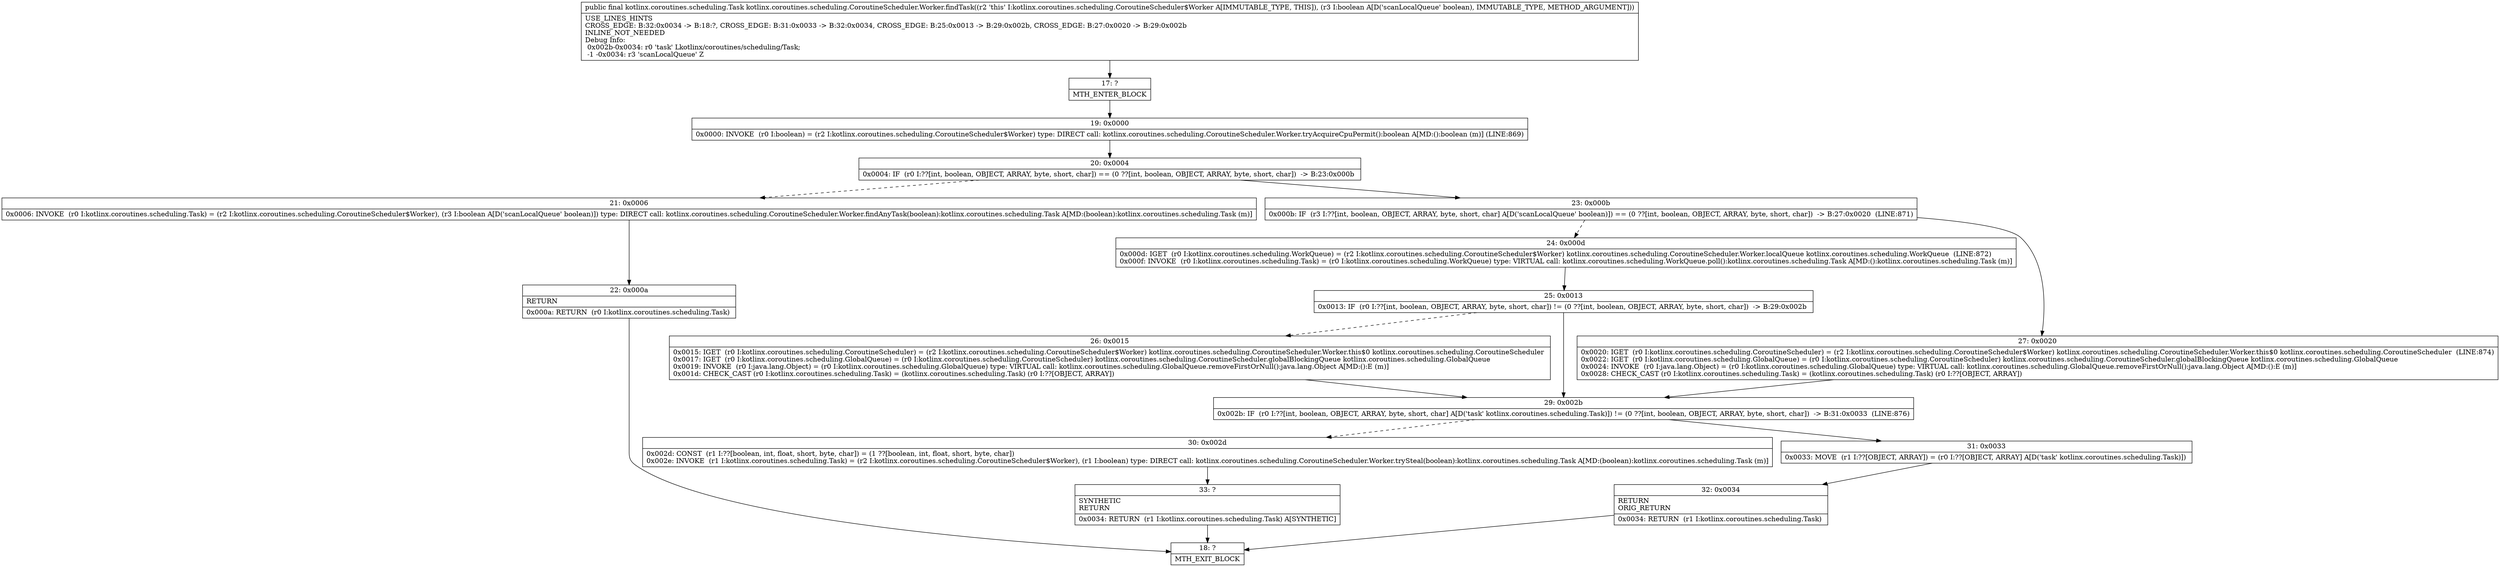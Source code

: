 digraph "CFG forkotlinx.coroutines.scheduling.CoroutineScheduler.Worker.findTask(Z)Lkotlinx\/coroutines\/scheduling\/Task;" {
Node_17 [shape=record,label="{17\:\ ?|MTH_ENTER_BLOCK\l}"];
Node_19 [shape=record,label="{19\:\ 0x0000|0x0000: INVOKE  (r0 I:boolean) = (r2 I:kotlinx.coroutines.scheduling.CoroutineScheduler$Worker) type: DIRECT call: kotlinx.coroutines.scheduling.CoroutineScheduler.Worker.tryAcquireCpuPermit():boolean A[MD:():boolean (m)] (LINE:869)\l}"];
Node_20 [shape=record,label="{20\:\ 0x0004|0x0004: IF  (r0 I:??[int, boolean, OBJECT, ARRAY, byte, short, char]) == (0 ??[int, boolean, OBJECT, ARRAY, byte, short, char])  \-\> B:23:0x000b \l}"];
Node_21 [shape=record,label="{21\:\ 0x0006|0x0006: INVOKE  (r0 I:kotlinx.coroutines.scheduling.Task) = (r2 I:kotlinx.coroutines.scheduling.CoroutineScheduler$Worker), (r3 I:boolean A[D('scanLocalQueue' boolean)]) type: DIRECT call: kotlinx.coroutines.scheduling.CoroutineScheduler.Worker.findAnyTask(boolean):kotlinx.coroutines.scheduling.Task A[MD:(boolean):kotlinx.coroutines.scheduling.Task (m)]\l}"];
Node_22 [shape=record,label="{22\:\ 0x000a|RETURN\l|0x000a: RETURN  (r0 I:kotlinx.coroutines.scheduling.Task) \l}"];
Node_18 [shape=record,label="{18\:\ ?|MTH_EXIT_BLOCK\l}"];
Node_23 [shape=record,label="{23\:\ 0x000b|0x000b: IF  (r3 I:??[int, boolean, OBJECT, ARRAY, byte, short, char] A[D('scanLocalQueue' boolean)]) == (0 ??[int, boolean, OBJECT, ARRAY, byte, short, char])  \-\> B:27:0x0020  (LINE:871)\l}"];
Node_24 [shape=record,label="{24\:\ 0x000d|0x000d: IGET  (r0 I:kotlinx.coroutines.scheduling.WorkQueue) = (r2 I:kotlinx.coroutines.scheduling.CoroutineScheduler$Worker) kotlinx.coroutines.scheduling.CoroutineScheduler.Worker.localQueue kotlinx.coroutines.scheduling.WorkQueue  (LINE:872)\l0x000f: INVOKE  (r0 I:kotlinx.coroutines.scheduling.Task) = (r0 I:kotlinx.coroutines.scheduling.WorkQueue) type: VIRTUAL call: kotlinx.coroutines.scheduling.WorkQueue.poll():kotlinx.coroutines.scheduling.Task A[MD:():kotlinx.coroutines.scheduling.Task (m)]\l}"];
Node_25 [shape=record,label="{25\:\ 0x0013|0x0013: IF  (r0 I:??[int, boolean, OBJECT, ARRAY, byte, short, char]) != (0 ??[int, boolean, OBJECT, ARRAY, byte, short, char])  \-\> B:29:0x002b \l}"];
Node_26 [shape=record,label="{26\:\ 0x0015|0x0015: IGET  (r0 I:kotlinx.coroutines.scheduling.CoroutineScheduler) = (r2 I:kotlinx.coroutines.scheduling.CoroutineScheduler$Worker) kotlinx.coroutines.scheduling.CoroutineScheduler.Worker.this$0 kotlinx.coroutines.scheduling.CoroutineScheduler \l0x0017: IGET  (r0 I:kotlinx.coroutines.scheduling.GlobalQueue) = (r0 I:kotlinx.coroutines.scheduling.CoroutineScheduler) kotlinx.coroutines.scheduling.CoroutineScheduler.globalBlockingQueue kotlinx.coroutines.scheduling.GlobalQueue \l0x0019: INVOKE  (r0 I:java.lang.Object) = (r0 I:kotlinx.coroutines.scheduling.GlobalQueue) type: VIRTUAL call: kotlinx.coroutines.scheduling.GlobalQueue.removeFirstOrNull():java.lang.Object A[MD:():E (m)]\l0x001d: CHECK_CAST (r0 I:kotlinx.coroutines.scheduling.Task) = (kotlinx.coroutines.scheduling.Task) (r0 I:??[OBJECT, ARRAY]) \l}"];
Node_29 [shape=record,label="{29\:\ 0x002b|0x002b: IF  (r0 I:??[int, boolean, OBJECT, ARRAY, byte, short, char] A[D('task' kotlinx.coroutines.scheduling.Task)]) != (0 ??[int, boolean, OBJECT, ARRAY, byte, short, char])  \-\> B:31:0x0033  (LINE:876)\l}"];
Node_30 [shape=record,label="{30\:\ 0x002d|0x002d: CONST  (r1 I:??[boolean, int, float, short, byte, char]) = (1 ??[boolean, int, float, short, byte, char]) \l0x002e: INVOKE  (r1 I:kotlinx.coroutines.scheduling.Task) = (r2 I:kotlinx.coroutines.scheduling.CoroutineScheduler$Worker), (r1 I:boolean) type: DIRECT call: kotlinx.coroutines.scheduling.CoroutineScheduler.Worker.trySteal(boolean):kotlinx.coroutines.scheduling.Task A[MD:(boolean):kotlinx.coroutines.scheduling.Task (m)]\l}"];
Node_33 [shape=record,label="{33\:\ ?|SYNTHETIC\lRETURN\l|0x0034: RETURN  (r1 I:kotlinx.coroutines.scheduling.Task) A[SYNTHETIC]\l}"];
Node_31 [shape=record,label="{31\:\ 0x0033|0x0033: MOVE  (r1 I:??[OBJECT, ARRAY]) = (r0 I:??[OBJECT, ARRAY] A[D('task' kotlinx.coroutines.scheduling.Task)]) \l}"];
Node_32 [shape=record,label="{32\:\ 0x0034|RETURN\lORIG_RETURN\l|0x0034: RETURN  (r1 I:kotlinx.coroutines.scheduling.Task) \l}"];
Node_27 [shape=record,label="{27\:\ 0x0020|0x0020: IGET  (r0 I:kotlinx.coroutines.scheduling.CoroutineScheduler) = (r2 I:kotlinx.coroutines.scheduling.CoroutineScheduler$Worker) kotlinx.coroutines.scheduling.CoroutineScheduler.Worker.this$0 kotlinx.coroutines.scheduling.CoroutineScheduler  (LINE:874)\l0x0022: IGET  (r0 I:kotlinx.coroutines.scheduling.GlobalQueue) = (r0 I:kotlinx.coroutines.scheduling.CoroutineScheduler) kotlinx.coroutines.scheduling.CoroutineScheduler.globalBlockingQueue kotlinx.coroutines.scheduling.GlobalQueue \l0x0024: INVOKE  (r0 I:java.lang.Object) = (r0 I:kotlinx.coroutines.scheduling.GlobalQueue) type: VIRTUAL call: kotlinx.coroutines.scheduling.GlobalQueue.removeFirstOrNull():java.lang.Object A[MD:():E (m)]\l0x0028: CHECK_CAST (r0 I:kotlinx.coroutines.scheduling.Task) = (kotlinx.coroutines.scheduling.Task) (r0 I:??[OBJECT, ARRAY]) \l}"];
MethodNode[shape=record,label="{public final kotlinx.coroutines.scheduling.Task kotlinx.coroutines.scheduling.CoroutineScheduler.Worker.findTask((r2 'this' I:kotlinx.coroutines.scheduling.CoroutineScheduler$Worker A[IMMUTABLE_TYPE, THIS]), (r3 I:boolean A[D('scanLocalQueue' boolean), IMMUTABLE_TYPE, METHOD_ARGUMENT]))  | USE_LINES_HINTS\lCROSS_EDGE: B:32:0x0034 \-\> B:18:?, CROSS_EDGE: B:31:0x0033 \-\> B:32:0x0034, CROSS_EDGE: B:25:0x0013 \-\> B:29:0x002b, CROSS_EDGE: B:27:0x0020 \-\> B:29:0x002b\lINLINE_NOT_NEEDED\lDebug Info:\l  0x002b\-0x0034: r0 'task' Lkotlinx\/coroutines\/scheduling\/Task;\l  \-1 \-0x0034: r3 'scanLocalQueue' Z\l}"];
MethodNode -> Node_17;Node_17 -> Node_19;
Node_19 -> Node_20;
Node_20 -> Node_21[style=dashed];
Node_20 -> Node_23;
Node_21 -> Node_22;
Node_22 -> Node_18;
Node_23 -> Node_24[style=dashed];
Node_23 -> Node_27;
Node_24 -> Node_25;
Node_25 -> Node_26[style=dashed];
Node_25 -> Node_29;
Node_26 -> Node_29;
Node_29 -> Node_30[style=dashed];
Node_29 -> Node_31;
Node_30 -> Node_33;
Node_33 -> Node_18;
Node_31 -> Node_32;
Node_32 -> Node_18;
Node_27 -> Node_29;
}

